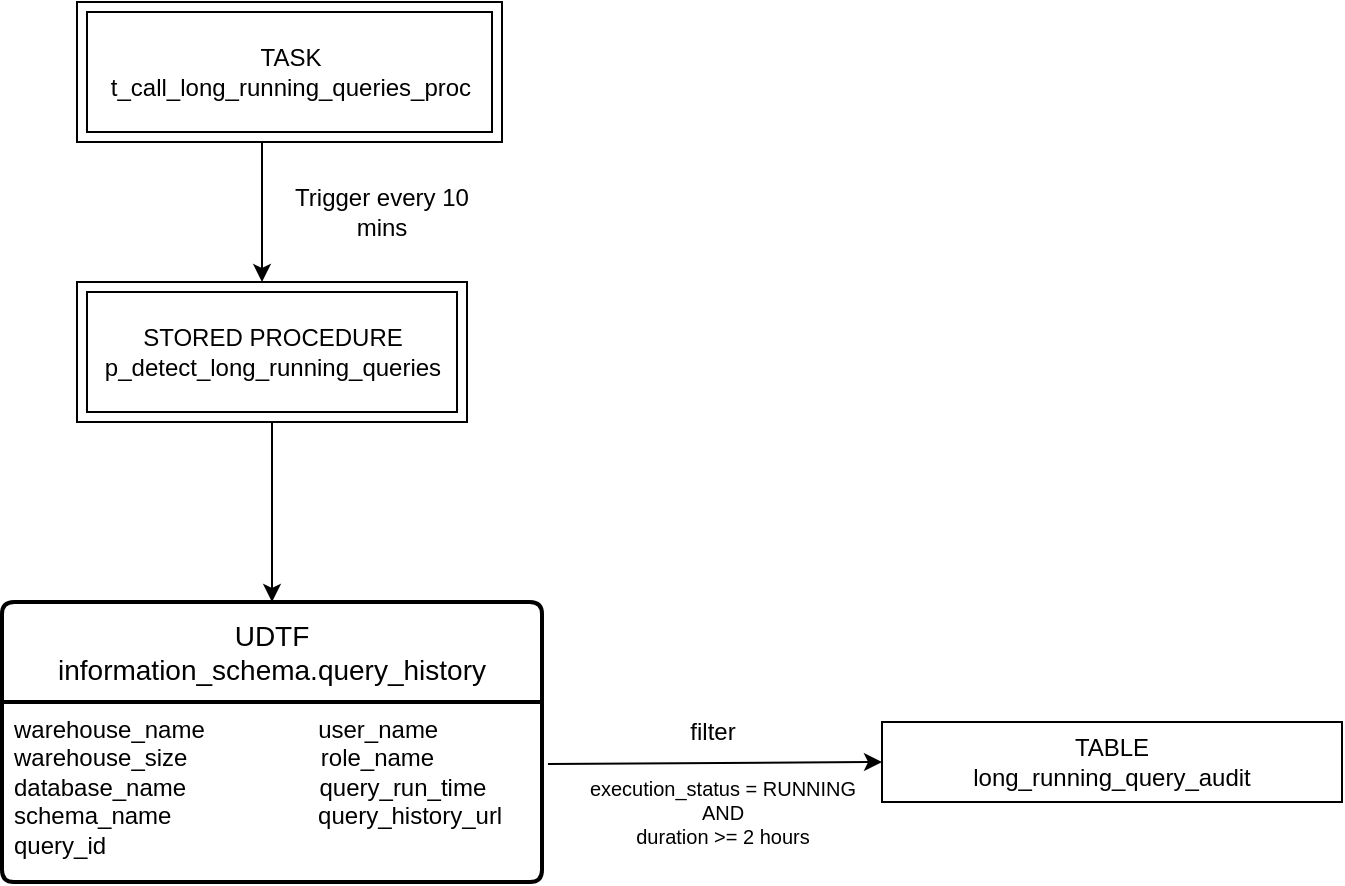 <mxfile version="23.1.5" type="github">
  <diagram name="Page-1" id="Qu48JDAtAPPlU3FirDku">
    <mxGraphModel dx="962" dy="612" grid="1" gridSize="10" guides="1" tooltips="1" connect="1" arrows="1" fold="1" page="1" pageScale="1" pageWidth="850" pageHeight="1100" math="0" shadow="0">
      <root>
        <mxCell id="0" />
        <mxCell id="1" parent="0" />
        <mxCell id="ixCKkZ0LlZmWcPJnVhXz-1" value="UDTF&lt;br&gt;information_schema.query_history" style="swimlane;childLayout=stackLayout;horizontal=1;startSize=50;horizontalStack=0;rounded=1;fontSize=14;fontStyle=0;strokeWidth=2;resizeParent=0;resizeLast=1;shadow=0;dashed=0;align=center;arcSize=4;whiteSpace=wrap;html=1;" vertex="1" parent="1">
          <mxGeometry x="30" y="420" width="270" height="140" as="geometry">
            <mxRectangle x="20" y="260" width="300" height="50" as="alternateBounds" />
          </mxGeometry>
        </mxCell>
        <mxCell id="ixCKkZ0LlZmWcPJnVhXz-2" value="warehouse_name&amp;nbsp; &amp;nbsp; &amp;nbsp; &amp;nbsp; &amp;nbsp; &amp;nbsp; &amp;nbsp; &amp;nbsp; &amp;nbsp;user_name&lt;br&gt;warehouse_size&amp;nbsp; &amp;nbsp; &amp;nbsp; &amp;nbsp; &amp;nbsp; &amp;nbsp; &amp;nbsp; &amp;nbsp; &amp;nbsp; &amp;nbsp; role_name&lt;br&gt;database_name&amp;nbsp; &amp;nbsp; &amp;nbsp; &amp;nbsp; &amp;nbsp; &amp;nbsp; &amp;nbsp; &amp;nbsp; &amp;nbsp; &amp;nbsp; query_run_time&lt;br&gt;schema_name&amp;nbsp; &amp;nbsp; &amp;nbsp; &amp;nbsp; &amp;nbsp; &amp;nbsp; &amp;nbsp; &amp;nbsp; &amp;nbsp; &amp;nbsp; &amp;nbsp; query_history_url&lt;div&gt;query_id&lt;/div&gt;" style="align=left;strokeColor=none;fillColor=none;spacingLeft=4;fontSize=12;verticalAlign=top;resizable=0;rotatable=0;part=1;html=1;" vertex="1" parent="ixCKkZ0LlZmWcPJnVhXz-1">
          <mxGeometry y="50" width="270" height="90" as="geometry" />
        </mxCell>
        <mxCell id="ixCKkZ0LlZmWcPJnVhXz-4" value="" style="endArrow=classic;html=1;rounded=0;exitX=1.011;exitY=0.344;exitDx=0;exitDy=0;exitPerimeter=0;" edge="1" parent="1" source="ixCKkZ0LlZmWcPJnVhXz-2">
          <mxGeometry width="50" height="50" relative="1" as="geometry">
            <mxPoint x="410" y="500" as="sourcePoint" />
            <mxPoint x="470" y="500" as="targetPoint" />
          </mxGeometry>
        </mxCell>
        <mxCell id="ixCKkZ0LlZmWcPJnVhXz-5" value="filter" style="text;html=1;align=center;verticalAlign=middle;resizable=0;points=[];autosize=1;strokeColor=none;fillColor=none;" vertex="1" parent="1">
          <mxGeometry x="360" y="470" width="50" height="30" as="geometry" />
        </mxCell>
        <mxCell id="ixCKkZ0LlZmWcPJnVhXz-6" value="execution_status = RUNNING&lt;br&gt;AND&lt;br&gt;duration &amp;gt;= 2 hours" style="text;html=1;align=center;verticalAlign=middle;resizable=0;points=[];autosize=1;strokeColor=none;fillColor=none;fontSize=10;" vertex="1" parent="1">
          <mxGeometry x="310" y="500" width="160" height="50" as="geometry" />
        </mxCell>
        <mxCell id="ixCKkZ0LlZmWcPJnVhXz-7" value="TABLE&lt;br&gt;long_running_query_audit" style="whiteSpace=wrap;html=1;align=center;" vertex="1" parent="1">
          <mxGeometry x="470" y="480" width="230" height="40" as="geometry" />
        </mxCell>
        <mxCell id="ixCKkZ0LlZmWcPJnVhXz-8" value="STORED PROCEDURE p_detect_long_running_queries" style="shape=ext;margin=3;double=1;whiteSpace=wrap;html=1;align=center;" vertex="1" parent="1">
          <mxGeometry x="67.5" y="260" width="195" height="70" as="geometry" />
        </mxCell>
        <mxCell id="ixCKkZ0LlZmWcPJnVhXz-9" value="" style="endArrow=classic;html=1;rounded=0;entryX=0.5;entryY=0;entryDx=0;entryDy=0;exitX=0.5;exitY=1;exitDx=0;exitDy=0;" edge="1" parent="1" source="ixCKkZ0LlZmWcPJnVhXz-8" target="ixCKkZ0LlZmWcPJnVhXz-1">
          <mxGeometry width="50" height="50" relative="1" as="geometry">
            <mxPoint x="160" y="330" as="sourcePoint" />
            <mxPoint x="160" y="410" as="targetPoint" />
          </mxGeometry>
        </mxCell>
        <mxCell id="ixCKkZ0LlZmWcPJnVhXz-10" value="TASK t_call_long_running_queries_proc" style="shape=ext;margin=3;double=1;whiteSpace=wrap;html=1;align=center;" vertex="1" parent="1">
          <mxGeometry x="67.5" y="120" width="212.5" height="70" as="geometry" />
        </mxCell>
        <mxCell id="ixCKkZ0LlZmWcPJnVhXz-11" value="" style="endArrow=classic;html=1;rounded=0;entryX=0.5;entryY=0;entryDx=0;entryDy=0;" edge="1" parent="1">
          <mxGeometry width="50" height="50" relative="1" as="geometry">
            <mxPoint x="160" y="190" as="sourcePoint" />
            <mxPoint x="160" y="260" as="targetPoint" />
          </mxGeometry>
        </mxCell>
        <mxCell id="ixCKkZ0LlZmWcPJnVhXz-12" value="Trigger every 10 mins" style="text;html=1;align=center;verticalAlign=middle;whiteSpace=wrap;rounded=0;" vertex="1" parent="1">
          <mxGeometry x="170" y="210" width="100" height="30" as="geometry" />
        </mxCell>
      </root>
    </mxGraphModel>
  </diagram>
</mxfile>
